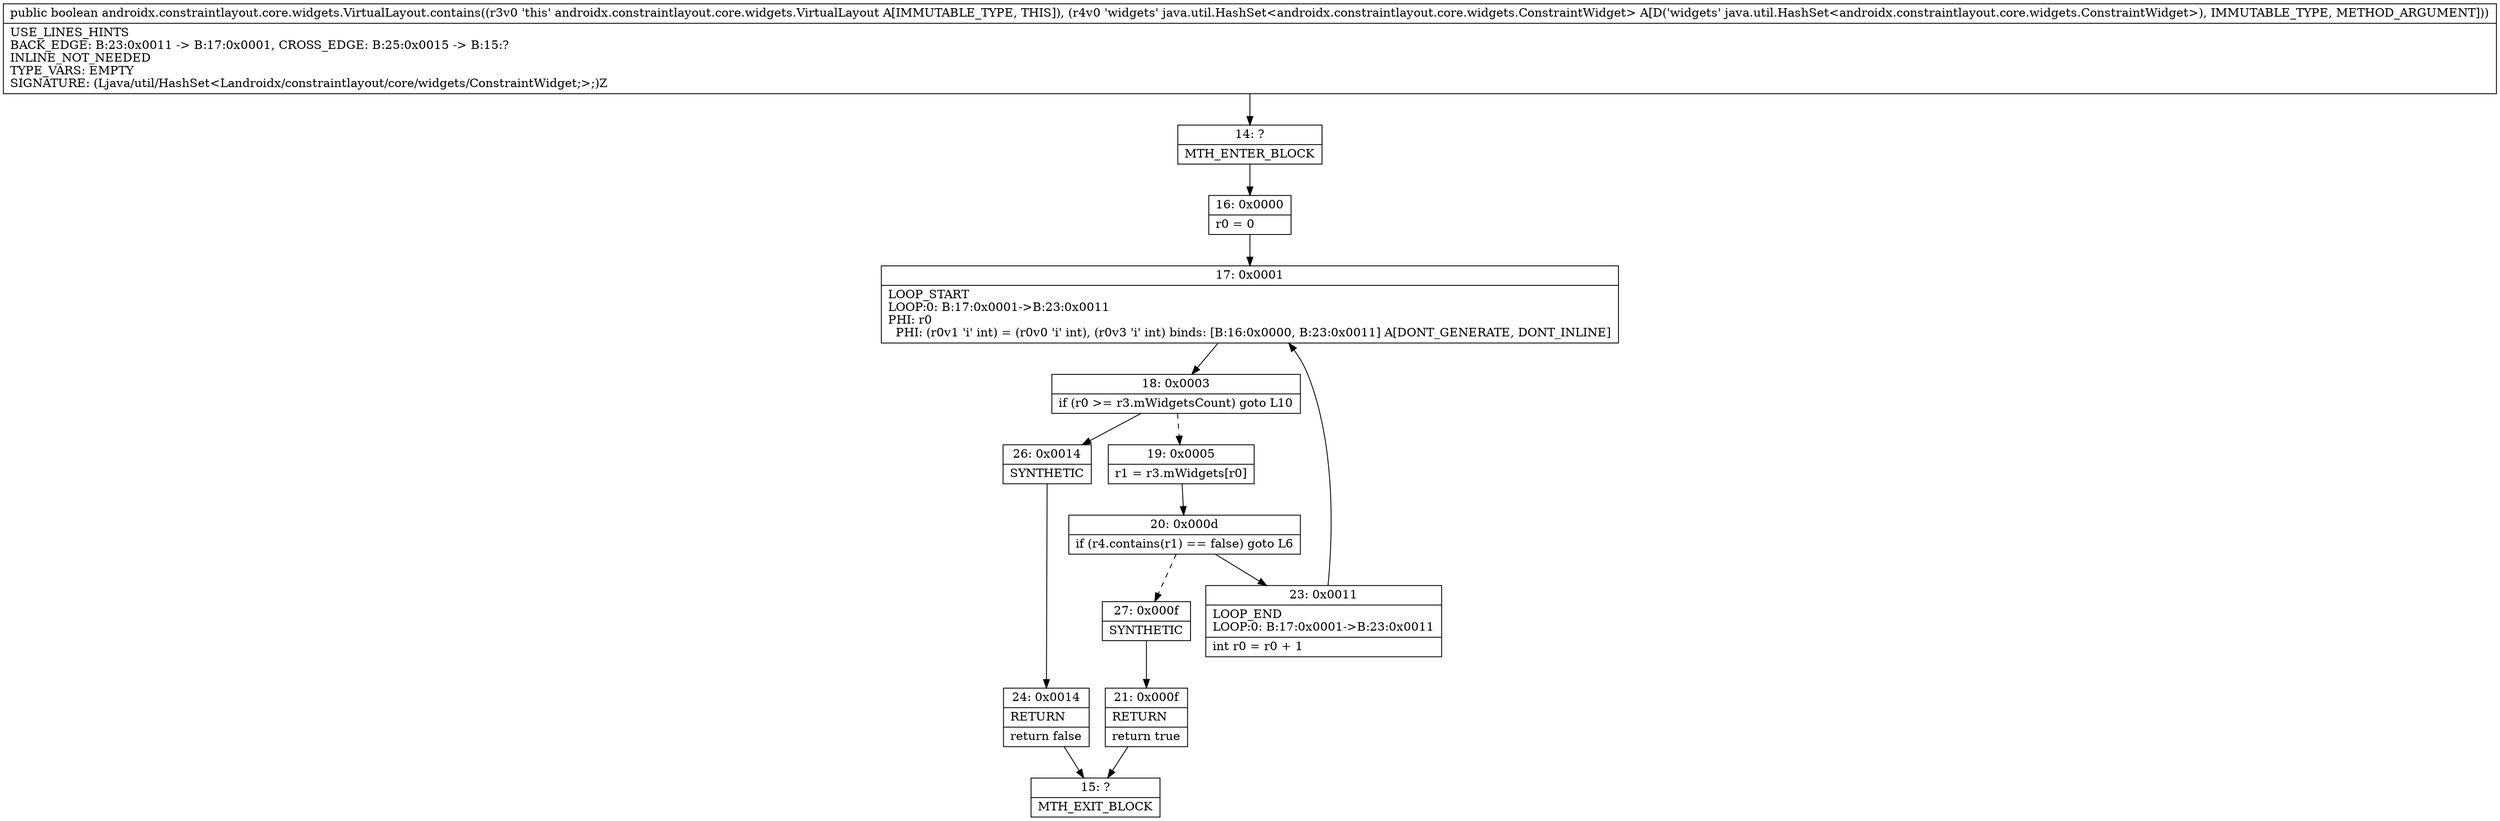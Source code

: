 digraph "CFG forandroidx.constraintlayout.core.widgets.VirtualLayout.contains(Ljava\/util\/HashSet;)Z" {
Node_14 [shape=record,label="{14\:\ ?|MTH_ENTER_BLOCK\l}"];
Node_16 [shape=record,label="{16\:\ 0x0000|r0 = 0\l}"];
Node_17 [shape=record,label="{17\:\ 0x0001|LOOP_START\lLOOP:0: B:17:0x0001\-\>B:23:0x0011\lPHI: r0 \l  PHI: (r0v1 'i' int) = (r0v0 'i' int), (r0v3 'i' int) binds: [B:16:0x0000, B:23:0x0011] A[DONT_GENERATE, DONT_INLINE]\l}"];
Node_18 [shape=record,label="{18\:\ 0x0003|if (r0 \>= r3.mWidgetsCount) goto L10\l}"];
Node_19 [shape=record,label="{19\:\ 0x0005|r1 = r3.mWidgets[r0]\l}"];
Node_20 [shape=record,label="{20\:\ 0x000d|if (r4.contains(r1) == false) goto L6\l}"];
Node_23 [shape=record,label="{23\:\ 0x0011|LOOP_END\lLOOP:0: B:17:0x0001\-\>B:23:0x0011\l|int r0 = r0 + 1\l}"];
Node_27 [shape=record,label="{27\:\ 0x000f|SYNTHETIC\l}"];
Node_21 [shape=record,label="{21\:\ 0x000f|RETURN\l|return true\l}"];
Node_15 [shape=record,label="{15\:\ ?|MTH_EXIT_BLOCK\l}"];
Node_26 [shape=record,label="{26\:\ 0x0014|SYNTHETIC\l}"];
Node_24 [shape=record,label="{24\:\ 0x0014|RETURN\l|return false\l}"];
MethodNode[shape=record,label="{public boolean androidx.constraintlayout.core.widgets.VirtualLayout.contains((r3v0 'this' androidx.constraintlayout.core.widgets.VirtualLayout A[IMMUTABLE_TYPE, THIS]), (r4v0 'widgets' java.util.HashSet\<androidx.constraintlayout.core.widgets.ConstraintWidget\> A[D('widgets' java.util.HashSet\<androidx.constraintlayout.core.widgets.ConstraintWidget\>), IMMUTABLE_TYPE, METHOD_ARGUMENT]))  | USE_LINES_HINTS\lBACK_EDGE: B:23:0x0011 \-\> B:17:0x0001, CROSS_EDGE: B:25:0x0015 \-\> B:15:?\lINLINE_NOT_NEEDED\lTYPE_VARS: EMPTY\lSIGNATURE: (Ljava\/util\/HashSet\<Landroidx\/constraintlayout\/core\/widgets\/ConstraintWidget;\>;)Z\l}"];
MethodNode -> Node_14;Node_14 -> Node_16;
Node_16 -> Node_17;
Node_17 -> Node_18;
Node_18 -> Node_19[style=dashed];
Node_18 -> Node_26;
Node_19 -> Node_20;
Node_20 -> Node_23;
Node_20 -> Node_27[style=dashed];
Node_23 -> Node_17;
Node_27 -> Node_21;
Node_21 -> Node_15;
Node_26 -> Node_24;
Node_24 -> Node_15;
}

